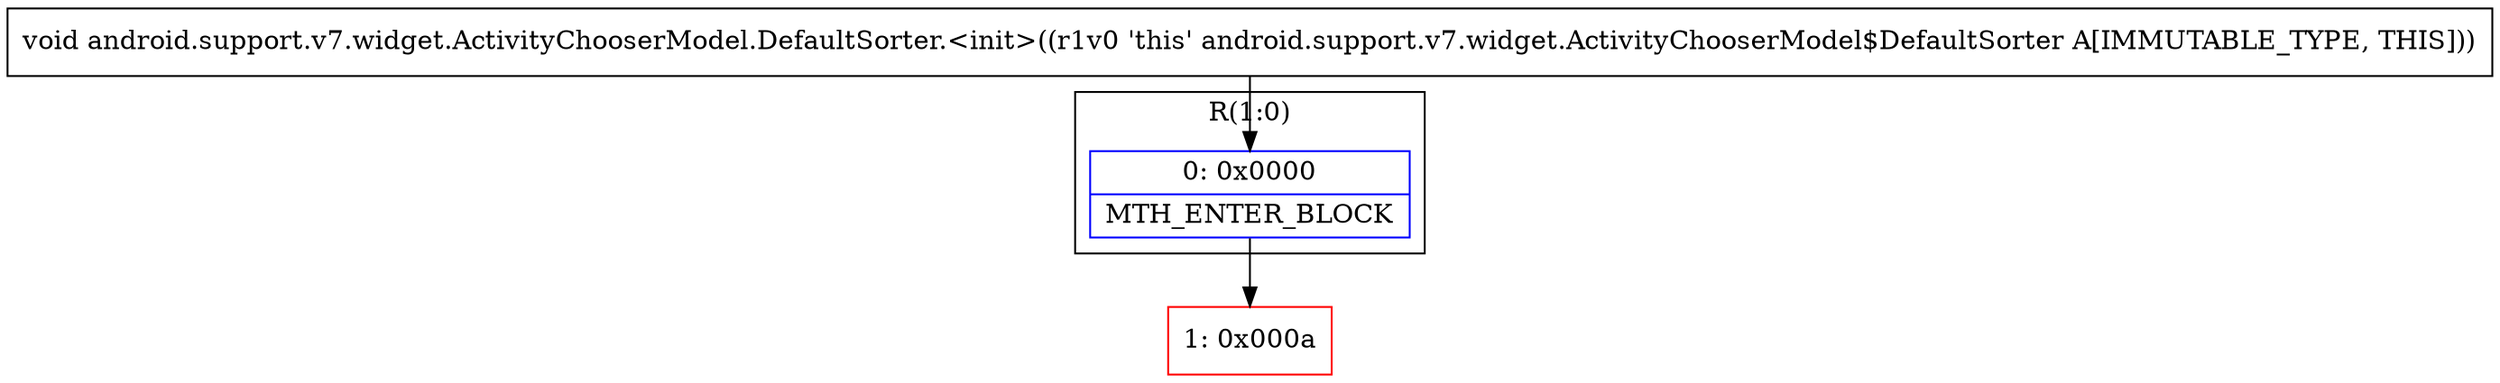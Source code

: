 digraph "CFG forandroid.support.v7.widget.ActivityChooserModel.DefaultSorter.\<init\>()V" {
subgraph cluster_Region_1796755644 {
label = "R(1:0)";
node [shape=record,color=blue];
Node_0 [shape=record,label="{0\:\ 0x0000|MTH_ENTER_BLOCK\l}"];
}
Node_1 [shape=record,color=red,label="{1\:\ 0x000a}"];
MethodNode[shape=record,label="{void android.support.v7.widget.ActivityChooserModel.DefaultSorter.\<init\>((r1v0 'this' android.support.v7.widget.ActivityChooserModel$DefaultSorter A[IMMUTABLE_TYPE, THIS])) }"];
MethodNode -> Node_0;
Node_0 -> Node_1;
}

